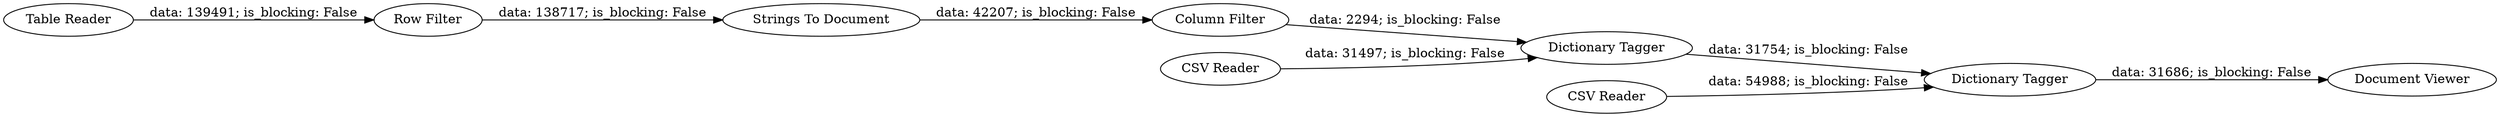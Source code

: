 digraph {
	"7355540028773508444_35" [label="Table Reader"]
	"-3435184015309021946_39" [label="CSV Reader"]
	"7355540028773508444_33" [label="Strings To Document"]
	"-3435184015309021946_40" [label="CSV Reader"]
	"7480614852928737884_130" [label="Document Viewer"]
	"-3435184015309021946_38" [label="Dictionary Tagger"]
	"7355540028773508444_22" [label="Column Filter"]
	"7355540028773508444_20" [label="Row Filter"]
	"-3435184015309021946_37" [label="Dictionary Tagger"]
	"-3435184015309021946_38" -> "7480614852928737884_130" [label="data: 31686; is_blocking: False"]
	"7355540028773508444_33" -> "7355540028773508444_22" [label="data: 42207; is_blocking: False"]
	"-3435184015309021946_39" -> "-3435184015309021946_37" [label="data: 31497; is_blocking: False"]
	"7355540028773508444_22" -> "-3435184015309021946_37" [label="data: 2294; is_blocking: False"]
	"7355540028773508444_20" -> "7355540028773508444_33" [label="data: 138717; is_blocking: False"]
	"-3435184015309021946_40" -> "-3435184015309021946_38" [label="data: 54988; is_blocking: False"]
	"7355540028773508444_35" -> "7355540028773508444_20" [label="data: 139491; is_blocking: False"]
	"-3435184015309021946_37" -> "-3435184015309021946_38" [label="data: 31754; is_blocking: False"]
	rankdir=LR
}
